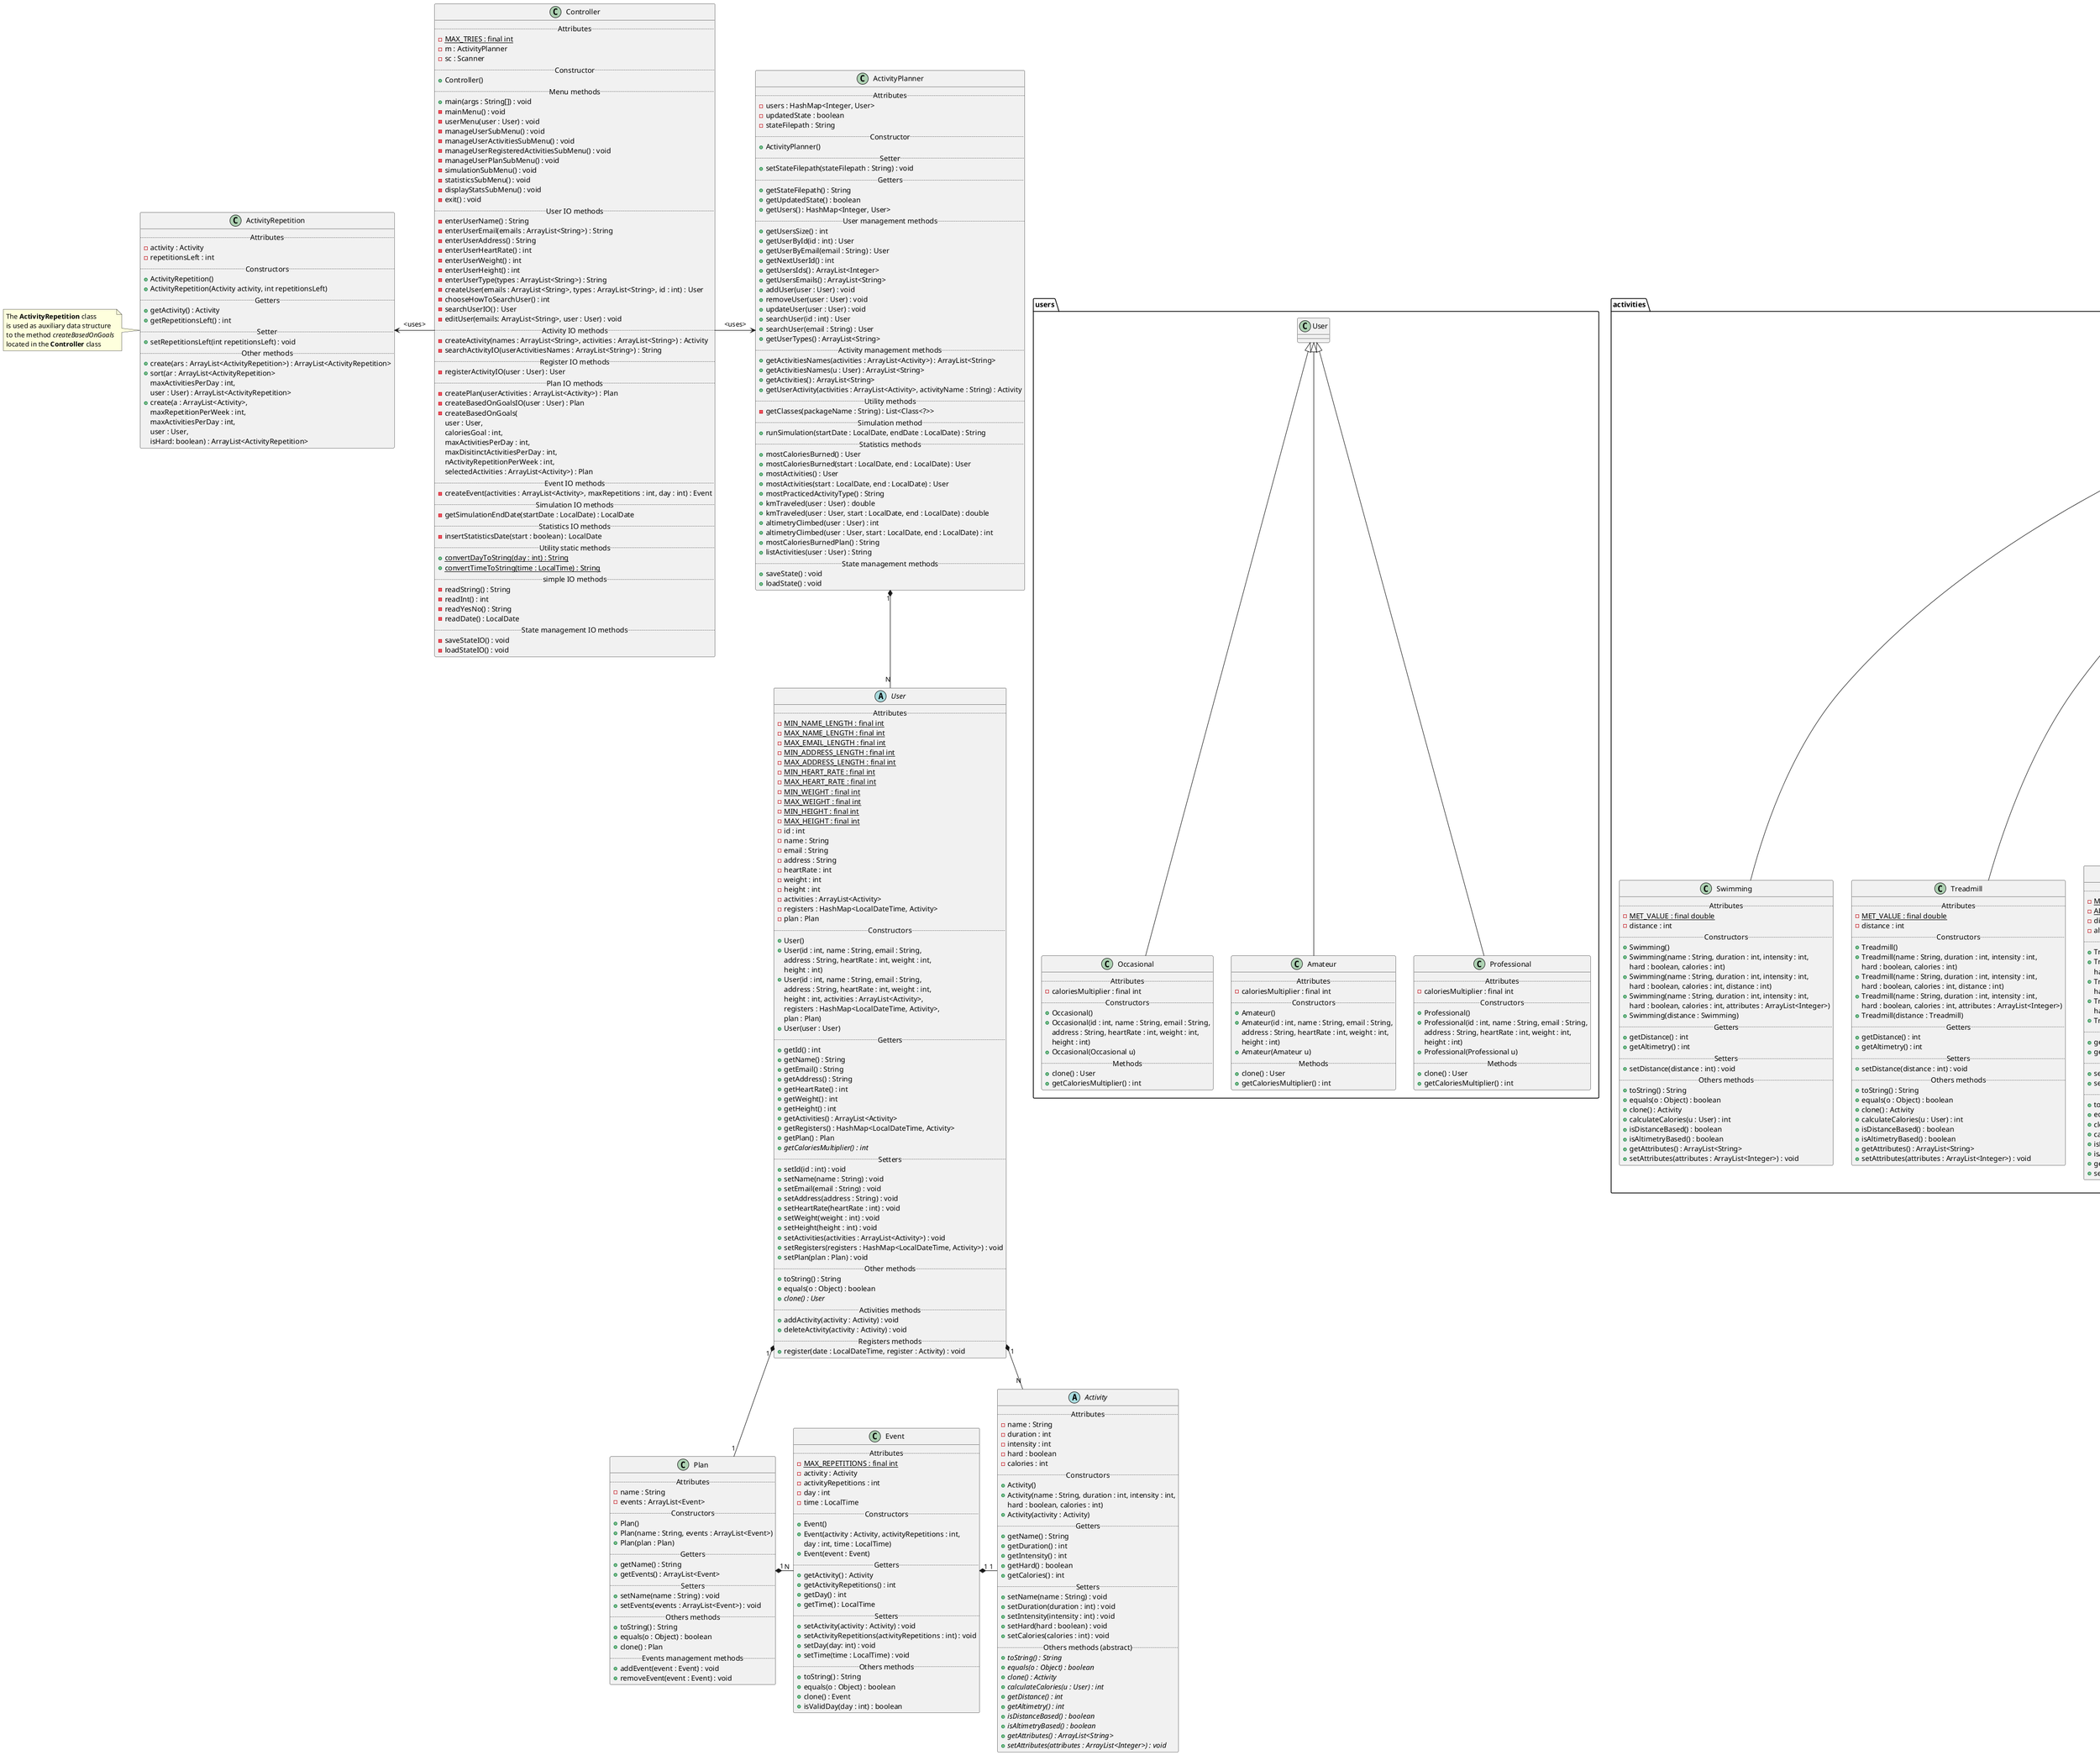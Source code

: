 @startuml

abstract class User {
    .. Attributes ..
    -{static} MIN_NAME_LENGTH : final int
    -{static} MAX_NAME_LENGTH : final int
    -{static} MAX_EMAIL_LENGTH : final int
    -{static} MIN_ADDRESS_LENGTH : final int
    -{static} MAX_ADDRESS_LENGTH : final int
    -{static} MIN_HEART_RATE : final int
    -{static} MAX_HEART_RATE : final int
    -{static} MIN_WEIGHT : final int
    -{static} MAX_WEIGHT : final int
    -{static} MIN_HEIGHT : final int
    -{static} MAX_HEIGHT : final int
    -id : int
    -name : String
    -email : String
    -address : String
    -heartRate : int
    -weight : int
    -height : int
    -activities : ArrayList<Activity>
    -registers : HashMap<LocalDateTime, Activity>
    -plan : Plan
    .. Constructors ..
    +User()
    +User(id : int, name : String, email : String,
        address : String, heartRate : int, weight : int,
        height : int)
    +User(id : int, name : String, email : String,
        address : String, heartRate : int, weight : int,
        height : int, activities : ArrayList<Activity>,
        registers : HashMap<LocalDateTime, Activity>,
        plan : Plan)
    +User(user : User)
    .. Getters ..
    +getId() : int
    +getName() : String
    +getEmail() : String
    +getAddress() : String
    +getHeartRate() : int
    +getWeight() : int
    +getHeight() : int
    +getActivities() : ArrayList<Activity>
    +getRegisters() : HashMap<LocalDateTime, Activity>
    +getPlan() : Plan
    +{abstract} getCaloriesMultiplier() : int
    .. Setters ..
    +setId(id : int) : void
    +setName(name : String) : void
    +setEmail(email : String) : void
    +setAddress(address : String) : void
    +setHeartRate(heartRate : int) : void
    +setWeight(weight : int) : void
    +setHeight(height : int) : void
    +setActivities(activities : ArrayList<Activity>) : void
    +setRegisters(registers : HashMap<LocalDateTime, Activity>) : void
    +setPlan(plan : Plan) : void
    .. Other methods ..
    +toString() : String
    +equals(o : Object) : boolean
    +{abstract} clone() : User
    .. Activities methods ..
    +addActivity(activity : Activity) : void
    +deleteActivity(activity : Activity) : void
    .. Registers methods ..
    +register(date : LocalDateTime, register : Activity) : void
}

package users {
    class Occasional extends User {
        .. Attributes ..
        -caloriesMultiplier : final int
        .. Constructors ..
        +Occasional()
        +Occasional(id : int, name : String, email : String,
            address : String, heartRate : int, weight : int,
            height : int)
        +Occasional(Occasional u)
        .. Methods ..
        +clone() : User
        +getCaloriesMultiplier() : int
    }

    class Amateur extends User {
        .. Attributes ..
        -caloriesMultiplier : final int
        .. Constructors ..
        +Amateur()
        +Amateur(id : int, name : String, email : String,
            address : String, heartRate : int, weight : int,
            height : int)
        +Amateur(Amateur u)
        .. Methods ..
        +clone() : User
        +getCaloriesMultiplier() : int
    }

    class Professional extends User {
        .. Attributes ..
        -caloriesMultiplier : final int
        .. Constructors ..
        +Professional()
        +Professional(id : int, name : String, email : String,
            address : String, heartRate : int, weight : int,
            height : int)
        +Professional(Professional u)
        .. Methods ..
        +clone() : User
        +getCaloriesMultiplier() : int
    }
}

abstract class Activity {
    .. Attributes ..
    -name : String
    -duration : int
    -intensity : int
    -hard : boolean
    -calories : int
    .. Constructors ..
    +Activity()
    +Activity(name : String, duration : int, intensity : int,
        hard : boolean, calories : int)
    +Activity(activity : Activity)
    .. Getters ..
    +getName() : String
    +getDuration() : int
    +getIntensity() : int
    +getHard() : boolean
    +getCalories() : int
    .. Setters ..
    +setName(name : String) : void
    +setDuration(duration : int) : void
    +setIntensity(intensity : int) : void
    +setHard(hard : boolean) : void
    +setCalories(calories : int) : void
    .. Others methods (abstract) ..
    +{abstract} toString() : String
    +{abstract} equals(o : Object) : boolean
    +{abstract} clone() : Activity
    +{abstract} calculateCalories(u : User) : int
    +{abstract} getDistance() : int
    +{abstract} getAltimetry() : int
    +{abstract} isDistanceBased() : boolean
    +{abstract} isAltimetryBased() : boolean
    +{abstract} getAttributes() : ArrayList<String>
    +{abstract} setAttributes(attributes : ArrayList<Integer>) : void
}

package activities {
    class Swimming extends Activity {
        ..Attributes..
        -{static} MET_VALUE : final double
        -distance : int
        .. Constructors ..
        +Swimming()
        +Swimming(name : String, duration : int, intensity : int,
            hard : boolean, calories : int)
        +Swimming(name : String, duration : int, intensity : int,
        hard : boolean, calories : int, distance : int)
        +Swimming(name : String, duration : int, intensity : int,
            hard : boolean, calories : int, attributes : ArrayList<Integer>)
        +Swimming(distance : Swimming)
        .. Getters ..
        +getDistance() : int
        +getAltimetry() : int
        .. Setters ..
        +setDistance(distance : int) : void
        .. Others methods ..
        +toString() : String
        +equals(o : Object) : boolean
        +clone() : Activity
        +calculateCalories(u : User) : int
        +isDistanceBased() : boolean
        +isAltimetryBased() : boolean
        +getAttributes() : ArrayList<String>
        +setAttributes(attributes : ArrayList<Integer>) : void        
    }
    class Treadmill extends Activity {
        ..Attributes..
        -{static} MET_VALUE : final double
        -distance : int
        .. Constructors ..
        +Treadmill()
        +Treadmill(name : String, duration : int, intensity : int,
            hard : boolean, calories : int)
        +Treadmill(name : String, duration : int, intensity : int,
        hard : boolean, calories : int, distance : int)
        +Treadmill(name : String, duration : int, intensity : int,
            hard : boolean, calories : int, attributes : ArrayList<Integer>)
        +Treadmill(distance : Treadmill)
        .. Getters ..
        +getDistance() : int
        +getAltimetry() : int
        .. Setters ..
        +setDistance(distance : int) : void
        .. Others methods ..
        +toString() : String
        +equals(o : Object) : boolean
        +clone() : Activity
        +calculateCalories(u : User) : int
        +isDistanceBased() : boolean
        +isAltimetryBased() : boolean
        +getAttributes() : ArrayList<String>
        +setAttributes(attributes : ArrayList<Integer>) : void 
    }

    class TrailRunning extends Activity {
        ..Attributes..
        -{static} MET_VALUE : final double
        -{static} ALTIMETRY_FACTOR : final int
        -distance : int
        -altimetry : int
        .. Constructors ..
        +TrailRunning()
        +TrailRunning(name : String, duration : int, intensity : int,
            hard : boolean, calories : int)
        +TrailRunning(name : String, duration : int, intensity : int,
        hard : boolean, calories : int, distance : int, altimetry : int)
        +TrailRunning(name : String, duration : int, intensity : int,
            hard : boolean, calories : int, attributes : ArrayList<Integer>)
        +TrailRunning(distanceAltimetry : TrailRunning)
        .. Getters ..
        +getDistance() : int
        +getAltimetry() : int
        .. Setters ..
        +setDistance(distance : int) : void
        +setAltimetry(altimetry : int) : void
        .. Others methods ..
        +toString() : String
        +equals(o : Object) : boolean
        +clone() : Activity
        +calculateCalories(u : User) : int
        +isDistanceBased() : boolean
        +isAltimetryBased() : boolean
        +getAttributes() : ArrayList<String>
        +setAttributes(attributes : ArrayList<Integer>) : void 
    }
    class BTT extends Activity {
        ..Attributes..
        -{static} MET_VALUE : final double
        -{static} ALTIMETRY_FACTOR : final int
        -distance : int
        -altimetry : int
        .. Constructors ..
        +BTT()
        +BTT(name : String, duration : int, intensity : int,
            hard : boolean, calories : int)
        +BTT(name : String, duration : int, intensity : int,
        hard : boolean, calories : int, distance : int, altimetry : int)
        +BTT(name : String, duration : int, intensity : int,
            hard : boolean, calories : int, attributes : ArrayList<Integer>)
        +BTT(distanceAltimetry : BTT)
        .. Getters ..
        +getDistance() : int
        +getAltimetry() : int
        .. Setters ..
        +setDistance(distance : int) : void
        +setAltimetry(altimetry : int) : void
        .. Others methods ..
        +toString() : String
        +equals(o : Object) : boolean
        +clone() : Activity
        +calculateCalories(u : User) : int
        +isDistanceBased() : boolean
        +isAltimetryBased() : boolean
        +getAttributes() : ArrayList<String>
        +setAttributes(attributes : ArrayList<Integer>) : void 
    }

    class RopeJumping extends Activity {
        ..Attributes..
        -{static} MET_VALUE : final double
        -repetition : int
        .. Constructors ..
        +RopeJumping()
        +RopeJumping(name : String, duration : int, intensity : int,
            hard : boolean, calories : int)
        +RopeJumping(name : String, duration : int, intensity : int,
        hard : boolean, calories : int, repetition : int)
        +RopeJumping(name : String, duration : int, intensity : int,
            hard : boolean, calories : int, attributes : ArrayList<Integer>)
        +RopeJumping(repetition : RopeJumping)
        .. Getters ..
        +getRepetition() : int
        .. Setters ..
        +setRepetition(repetition : int) : void
        .. Others methods ..
        +toString() : String
        +equals(o : Object) : boolean
        +clone() : Activity
        +calculateCalories(u : User) : int
        +getDistance() : int
        +getAltimetry() : int
        +isDistanceBased() : boolean
        +isAltimetryBased() : boolean
        +getAttributes() : ArrayList<String>
        +setAttributes(attributes : ArrayList<Integer>) : void 
    }
    class Stretching extends Activity {
        ..Attributes..
        -{static} MET_VALUE : final double
        -repetition : int
        .. Constructors ..
        +Stretching()
        +Stretching(name : String, duration : int, intensity : int,
            hard : boolean, calories : int)
        +Stretching(name : String, duration : int, intensity : int,
        hard : boolean, calories : int, repetition : int)
        +Stretching(name : String, duration : int, intensity : int,
            hard : boolean, calories : int, attributes : ArrayList<Integer>)
        +Stretching(repetition : Stretching)
        .. Getters ..
        +getRepetition() : int
        .. Setters ..
        +setRepetition(repetition : int) : void
        .. Others methods ..
        +toString() : String
        +equals(o : Object) : boolean
        +clone() : Activity
        +calculateCalories(u : User) : int
        +getDistance() : int
        +getAltimetry() : int
        +isDistanceBased() : boolean
        +isAltimetryBased() : boolean
        +getAttributes() : ArrayList<String>
        +setAttributes(attributes : ArrayList<Integer>) : void
    }

    class Weightlifiting extends Activity {
        ..Attributes..
        -{static} MET_VALUE : final double
        -repetition : int
        -weight : int
        .. Constructors ..
        +Weightlifiting()
        +Weightlifiting(name : String, duration : int, intensity : int,
            hard : boolean, calories : int)
        +Weightlifiting(name : String, duration : int, intensity : int,
        hard : boolean, calories : int, repetition : int, weight : int)
        +Weightlifiting(name : String, duration : int, intensity : int,
            hard : boolean, calories : int, attributes : ArrayList<Integer>)
        +Weightlifiting(repetitionWeight : Weightlifiting)
        .. Getters ..
        +getRepetition() : int
        +getWeight() : int
        .. Setters ..
        +setRepetition(repetition : int) : void
        +setWeight(weight : int) : void
        .. Others methods ..
        +toString() : String
        +equals(o : Object) : boolean
        +clone() : Activity
        +calculateCalories(u : User) : int
        +getDistance() : int
        +getAltimetry() : int
        +isDistanceBased() : boolean
        +isAltimetryBased() : boolean
        +getAttributes() : ArrayList<String>
        +setAttributes(attributes : ArrayList<Integer>) : void
    }
    class Pilates extends Activity {
        ..Attributes..
        -{static} MET_VALUE : final double
        -repetition : int
        -weight : int
        .. Constructors ..
        +Pilates()
        +Pilates(name : String, duration : int, intensity : int,
            hard : boolean, calories : int)
        +Pilates(name : String, duration : int, intensity : int,
        hard : boolean, calories : int, repetition : int, weight : int)
        +Pilates(name : String, duration : int, intensity : int,
            hard : boolean, calories : int, attributes : ArrayList<Integer>)
        +Pilates(repetitionWeight : Pilates)
        .. Getters ..
        +getRepetition() : int
        +getWeight() : int
        .. Setters ..
        +setRepetition(repetition : int) : void
        +setWeight(weight : int) : void
        .. Others methods ..
        +toString() : String
        +equals(o : Object) : boolean
        +clone() : Activity
        +calculateCalories(u : User) : int
        +getDistance() : int
        +getAltimetry() : int
        +isDistanceBased() : boolean
        +isAltimetryBased() : boolean
        +getAttributes() : ArrayList<String>
        +setAttributes(attributes : ArrayList<Integer>) : void
    }
}

class Plan {
    .. Attributes ..
    -name : String
    -events : ArrayList<Event>
    .. Constructors ..
    +Plan()
    +Plan(name : String, events : ArrayList<Event>)
    +Plan(plan : Plan)
    .. Getters ..
    +getName() : String
    +getEvents() : ArrayList<Event>
    .. Setters ..
    +setName(name : String) : void
    +setEvents(events : ArrayList<Event>) : void
    .. Others methods ..
    +toString() : String
    +equals(o : Object) : boolean
    +clone() : Plan
    .. Events management methods ..
    +addEvent(event : Event) : void
    +removeEvent(event : Event) : void
}

class Event {
    .. Attributes ..
    -{static} MAX_REPETITIONS : final int
    -activity : Activity
    -activityRepetitions : int
    -day : int
    -time : LocalTime
    .. Constructors ..
    +Event()
    +Event(activity : Activity, activityRepetitions : int,
        day : int, time : LocalTime)
    +Event(event : Event)
    .. Getters ..
    +getActivity() : Activity
    +getActivityRepetitions() : int
    +getDay() : int
    +getTime() : LocalTime
    .. Setters ..
    +setActivity(activity : Activity) : void
    +setActivityRepetitions(activityRepetitions : int) : void
    +setDay(day: int) : void
    +setTime(time : LocalTime) : void
    .. Others methods ..
    +toString() : String
    +equals(o : Object) : boolean
    +clone() : Event
    +isValidDay(day : int) : boolean
}

class ActivityRepetition {
    .. Attributes ..
    -activity : Activity
    -repetitionsLeft : int
    .. Constructors ..
    +ActivityRepetition()
    +ActivityRepetition(Activity activity, int repetitionsLeft)
    .. Getters ..
    +getActivity() : Activity
    +getRepetitionsLeft() : int
    .. Setter ..
    +setRepetitionsLeft(int repetitionsLeft) : void
    .. Other methods ..
    +create(ars : ArrayList<ActivityRepetition>) : ArrayList<ActivityRepetition>
    +sort(ar : ArrayList<ActivityRepetition>
          maxActivitiesPerDay : int,
          user : User) : ArrayList<ActivityRepetition>
    +create(a : ArrayList<Activity>,
            maxRepetitionPerWeek : int,
            maxActivitiesPerDay : int,
            user : User,
            isHard: boolean) : ArrayList<ActivityRepetition>
}

class ActivityPlanner {
    .. Attributes ..
    -users : HashMap<Integer, User>
    -updatedState : boolean
    -stateFilepath : String
    .. Constructor ..
    +ActivityPlanner()
    .. Setter ..
    +setStateFilepath(stateFilepath : String) : void
    .. Getters ..
    +getStateFilepath() : String
    +getUpdatedState() : boolean
    +getUsers() : HashMap<Integer, User>
    .. User management methods ..
    +getUsersSize() : int
    +getUserById(id : int) : User
    +getUserByEmail(email : String) : User
    +getNextUserId() : int
    +getUsersIds() : ArrayList<Integer>
    +getUsersEmails() : ArrayList<String>
    +addUser(user : User) : void
    +removeUser(user : User) : void
    +updateUser(user : User) : void
    +searchUser(id : int) : User
    +searchUser(email : String) : User
    +getUserTypes() : ArrayList<String>
    .. Activity management methods ..
    +getActivitiesNames(activities : ArrayList<Activity>) : ArrayList<String>
    +getActivitiesNames(u : User) : ArrayList<String>
    +getActivities() : ArrayList<String>
    +getUserActivity(activities : ArrayList<Activity>, activityName : String) : Activity
    .. Utility methods ..
    -getClasses(packageName : String) : List<Class<?>>
    .. Simulation method ..
    +runSimulation(startDate : LocalDate, endDate : LocalDate) : String
    .. Statistics methods ..
    +mostCaloriesBurned() : User
    +mostCaloriesBurned(start : LocalDate, end : LocalDate) : User
    +mostActivities() : User
    +mostActivities(start : LocalDate, end : LocalDate) : User
    +mostPracticedActivityType() : String
    +kmTraveled(user : User) : double
    +kmTraveled(user : User, start : LocalDate, end : LocalDate) : double
    +altimetryClimbed(user : User) : int
    +altimetryClimbed(user : User, start : LocalDate, end : LocalDate) : int
    +mostCaloriesBurnedPlan() : String
    +listActivities(user : User) : String
    .. State management methods ..
    +saveState() : void
    +loadState() : void
}

class Controller {
    .. Attributes ..
    -{static} MAX_TRIES : final int
    -m : ActivityPlanner
    -sc : Scanner
    .. Constructor ..
    +Controller()
    .. Menu methods ..
    +main(args : String[]) : void
    -mainMenu() : void
    -userMenu(user : User) : void
    -manageUserSubMenu() : void
    -manageUserActivitiesSubMenu() : void
    -manageUserRegisteredActivitiesSubMenu() : void
    -manageUserPlanSubMenu() : void
    -simulationSubMenu() : void
    -statisticsSubMenu() : void
    -displayStatsSubMenu() : void
    -exit() : void
    .. User IO methods ..
    -enterUserName() : String
    -enterUserEmail(emails : ArrayList<String>) : String
    -enterUserAddress() : String
    -enterUserHeartRate() : int
    -enterUserWeight() : int
    -enterUserHeight() : int
    -enterUserType(types : ArrayList<String>) : String
    -createUser(emails : ArrayList<String>, types : ArrayList<String>, id : int) : User
    -chooseHowToSearchUser() : int
    -searchUserIO() : User
    -editUser(emails: ArrayList<String>, user : User) : void
    .. Activity IO methods ..
    -createActivity(names : ArrayList<String>, activities : ArrayList<String>) : Activity
    -searchActivityIO(userActivitiesNames : ArrayList<String>) : String
    .. Register IO methods ..
    -registerActivityIO(user : User) : User
    .. Plan IO methods ..
    -createPlan(userActivities : ArrayList<Activity>) : Plan
    -createBasedOnGoalsIO(user : User) : Plan
    -createBasedOnGoals(
        user : User,
        caloriesGoal : int,
        maxActivitiesPerDay : int,
        maxDisitinctActivitiesPerDay : int,
        nActivityRepetitionPerWeek : int,
        selectedActivities : ArrayList<Activity>) : Plan
    .. Event IO methods ..
    -createEvent(activities : ArrayList<Activity>, maxRepetitions : int, day : int) : Event
    .. Simulation IO methods ..
    -getSimulationEndDate(startDate : LocalDate) : LocalDate
    .. Statistics IO methods ..
    -insertStatisticsDate(start : boolean) : LocalDate
    .. Utility static methods ..
    +{static} convertDayToString(day : int) : String
    +{static} convertTimeToString(time : LocalTime) : String
    .. simple IO methods ..
    -readString() : String
    -readInt() : int
    -readYesNo() : String
    -readDate() : LocalDate
    .. State management IO methods ..
    -saveStateIO() : void
    -loadStateIO() : void
}

note left of ActivityRepetition
    The <b>ActivityRepetition</b> class
    is used as auxiliary data structure
    to the method <i>createBasedOnGoals</i>
    located in the <b>Controller</b> class
end note

Controller -left-> ActivityRepetition : <uses>

User "1" *-- "N" Activity
User "1" *-- "1" Plan
Plan "1" *-right- "N" Event
Event "1" *-right- "1" Activity
ActivityPlanner "1" *-- "N" User
Controller -right-> ActivityPlanner : <uses>


@enduml
